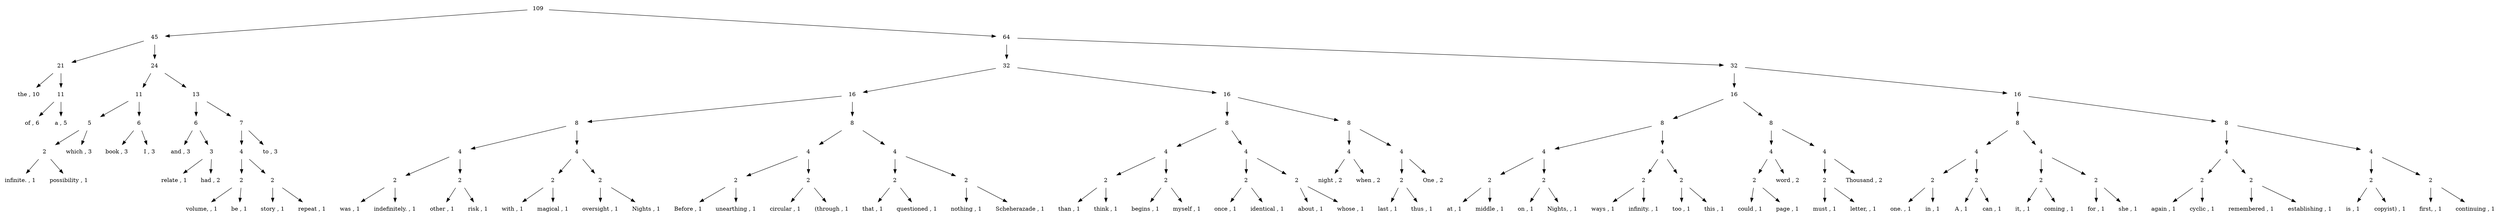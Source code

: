 digraph h {
node [shape = plaintext];
n0 [label = "109"];
n0 -> n1;
n1 [label = "45"];
n1 -> n2;
n2 [label = "21"];
n2 -> n3;
n3 [label = "the , 10"];
n2 -> n4;
n4 [label = "11"];
n4 -> n5;
n5 [label = "of , 6"];
n4 -> n6;
n6 [label = "a , 5"];
n1 -> n7;
n7 [label = "24"];
n7 -> n8;
n8 [label = "11"];
n8 -> n9;
n9 [label = "5"];
n9 -> n10;
n10 [label = "2"];
n10 -> n11;
n11 [label = "infinite. , 1"];
n10 -> n12;
n12 [label = "possibility , 1"];
n9 -> n13;
n13 [label = "which , 3"];
n8 -> n14;
n14 [label = "6"];
n14 -> n15;
n15 [label = "book , 3"];
n14 -> n16;
n16 [label = "I , 3"];
n7 -> n17;
n17 [label = "13"];
n17 -> n18;
n18 [label = "6"];
n18 -> n19;
n19 [label = "and , 3"];
n18 -> n20;
n20 [label = "3"];
n20 -> n21;
n21 [label = "relate , 1"];
n20 -> n22;
n22 [label = "had , 2"];
n17 -> n23;
n23 [label = "7"];
n23 -> n24;
n24 [label = "4"];
n24 -> n25;
n25 [label = "2"];
n25 -> n26;
n26 [label = "volume, , 1"];
n25 -> n27;
n27 [label = "be , 1"];
n24 -> n28;
n28 [label = "2"];
n28 -> n29;
n29 [label = "story , 1"];
n28 -> n30;
n30 [label = "repeat , 1"];
n23 -> n31;
n31 [label = "to , 3"];
n0 -> n32;
n32 [label = "64"];
n32 -> n33;
n33 [label = "32"];
n33 -> n34;
n34 [label = "16"];
n34 -> n35;
n35 [label = "8"];
n35 -> n36;
n36 [label = "4"];
n36 -> n37;
n37 [label = "2"];
n37 -> n38;
n38 [label = "was , 1"];
n37 -> n39;
n39 [label = "indefinitely. , 1"];
n36 -> n40;
n40 [label = "2"];
n40 -> n41;
n41 [label = "other , 1"];
n40 -> n42;
n42 [label = "risk , 1"];
n35 -> n43;
n43 [label = "4"];
n43 -> n44;
n44 [label = "2"];
n44 -> n45;
n45 [label = "with , 1"];
n44 -> n46;
n46 [label = "magical , 1"];
n43 -> n47;
n47 [label = "2"];
n47 -> n48;
n48 [label = "oversight , 1"];
n47 -> n49;
n49 [label = "Nights , 1"];
n34 -> n50;
n50 [label = "8"];
n50 -> n51;
n51 [label = "4"];
n51 -> n52;
n52 [label = "2"];
n52 -> n53;
n53 [label = "Before , 1"];
n52 -> n54;
n54 [label = "unearthing , 1"];
n51 -> n55;
n55 [label = "2"];
n55 -> n56;
n56 [label = "circular , 1"];
n55 -> n57;
n57 [label = "(through , 1"];
n50 -> n58;
n58 [label = "4"];
n58 -> n59;
n59 [label = "2"];
n59 -> n60;
n60 [label = "that , 1"];
n59 -> n61;
n61 [label = "questioned , 1"];
n58 -> n62;
n62 [label = "2"];
n62 -> n63;
n63 [label = "nothing , 1"];
n62 -> n64;
n64 [label = "Scheherazade , 1"];
n33 -> n65;
n65 [label = "16"];
n65 -> n66;
n66 [label = "8"];
n66 -> n67;
n67 [label = "4"];
n67 -> n68;
n68 [label = "2"];
n68 -> n69;
n69 [label = "than , 1"];
n68 -> n70;
n70 [label = "think , 1"];
n67 -> n71;
n71 [label = "2"];
n71 -> n72;
n72 [label = "begins , 1"];
n71 -> n73;
n73 [label = "myself , 1"];
n66 -> n74;
n74 [label = "4"];
n74 -> n75;
n75 [label = "2"];
n75 -> n76;
n76 [label = "once , 1"];
n75 -> n77;
n77 [label = "identical , 1"];
n74 -> n78;
n78 [label = "2"];
n78 -> n79;
n79 [label = "about , 1"];
n78 -> n80;
n80 [label = "whose , 1"];
n65 -> n81;
n81 [label = "8"];
n81 -> n82;
n82 [label = "4"];
n82 -> n83;
n83 [label = "night , 2"];
n82 -> n84;
n84 [label = "when , 2"];
n81 -> n85;
n85 [label = "4"];
n85 -> n86;
n86 [label = "2"];
n86 -> n87;
n87 [label = "last , 1"];
n86 -> n88;
n88 [label = "thus , 1"];
n85 -> n89;
n89 [label = "One , 2"];
n32 -> n90;
n90 [label = "32"];
n90 -> n91;
n91 [label = "16"];
n91 -> n92;
n92 [label = "8"];
n92 -> n93;
n93 [label = "4"];
n93 -> n94;
n94 [label = "2"];
n94 -> n95;
n95 [label = "at , 1"];
n94 -> n96;
n96 [label = "middle , 1"];
n93 -> n97;
n97 [label = "2"];
n97 -> n98;
n98 [label = "on , 1"];
n97 -> n99;
n99 [label = "Nights, , 1"];
n92 -> n100;
n100 [label = "4"];
n100 -> n101;
n101 [label = "2"];
n101 -> n102;
n102 [label = "ways , 1"];
n101 -> n103;
n103 [label = "infinity. , 1"];
n100 -> n104;
n104 [label = "2"];
n104 -> n105;
n105 [label = "too , 1"];
n104 -> n106;
n106 [label = "this , 1"];
n91 -> n107;
n107 [label = "8"];
n107 -> n108;
n108 [label = "4"];
n108 -> n109;
n109 [label = "2"];
n109 -> n110;
n110 [label = "could , 1"];
n109 -> n111;
n111 [label = "page , 1"];
n108 -> n112;
n112 [label = "word , 2"];
n107 -> n113;
n113 [label = "4"];
n113 -> n114;
n114 [label = "2"];
n114 -> n115;
n115 [label = "must , 1"];
n114 -> n116;
n116 [label = "letter, , 1"];
n113 -> n117;
n117 [label = "Thousand , 2"];
n90 -> n118;
n118 [label = "16"];
n118 -> n119;
n119 [label = "8"];
n119 -> n120;
n120 [label = "4"];
n120 -> n121;
n121 [label = "2"];
n121 -> n122;
n122 [label = "one. , 1"];
n121 -> n123;
n123 [label = "in , 1"];
n120 -> n124;
n124 [label = "2"];
n124 -> n125;
n125 [label = "A , 1"];
n124 -> n126;
n126 [label = "can , 1"];
n119 -> n127;
n127 [label = "4"];
n127 -> n128;
n128 [label = "2"];
n128 -> n129;
n129 [label = "it, , 1"];
n128 -> n130;
n130 [label = "coming , 1"];
n127 -> n131;
n131 [label = "2"];
n131 -> n132;
n132 [label = "for , 1"];
n131 -> n133;
n133 [label = "she , 1"];
n118 -> n134;
n134 [label = "8"];
n134 -> n135;
n135 [label = "4"];
n135 -> n136;
n136 [label = "2"];
n136 -> n137;
n137 [label = "again , 1"];
n136 -> n138;
n138 [label = "cyclic , 1"];
n135 -> n139;
n139 [label = "2"];
n139 -> n140;
n140 [label = "remembered , 1"];
n139 -> n141;
n141 [label = "establishing , 1"];
n134 -> n142;
n142 [label = "4"];
n142 -> n143;
n143 [label = "2"];
n143 -> n144;
n144 [label = "is , 1"];
n143 -> n145;
n145 [label = "copyist) , 1"];
n142 -> n146;
n146 [label = "2"];
n146 -> n147;
n147 [label = "first, , 1"];
n146 -> n148;
n148 [label = "continuing , 1"];
}